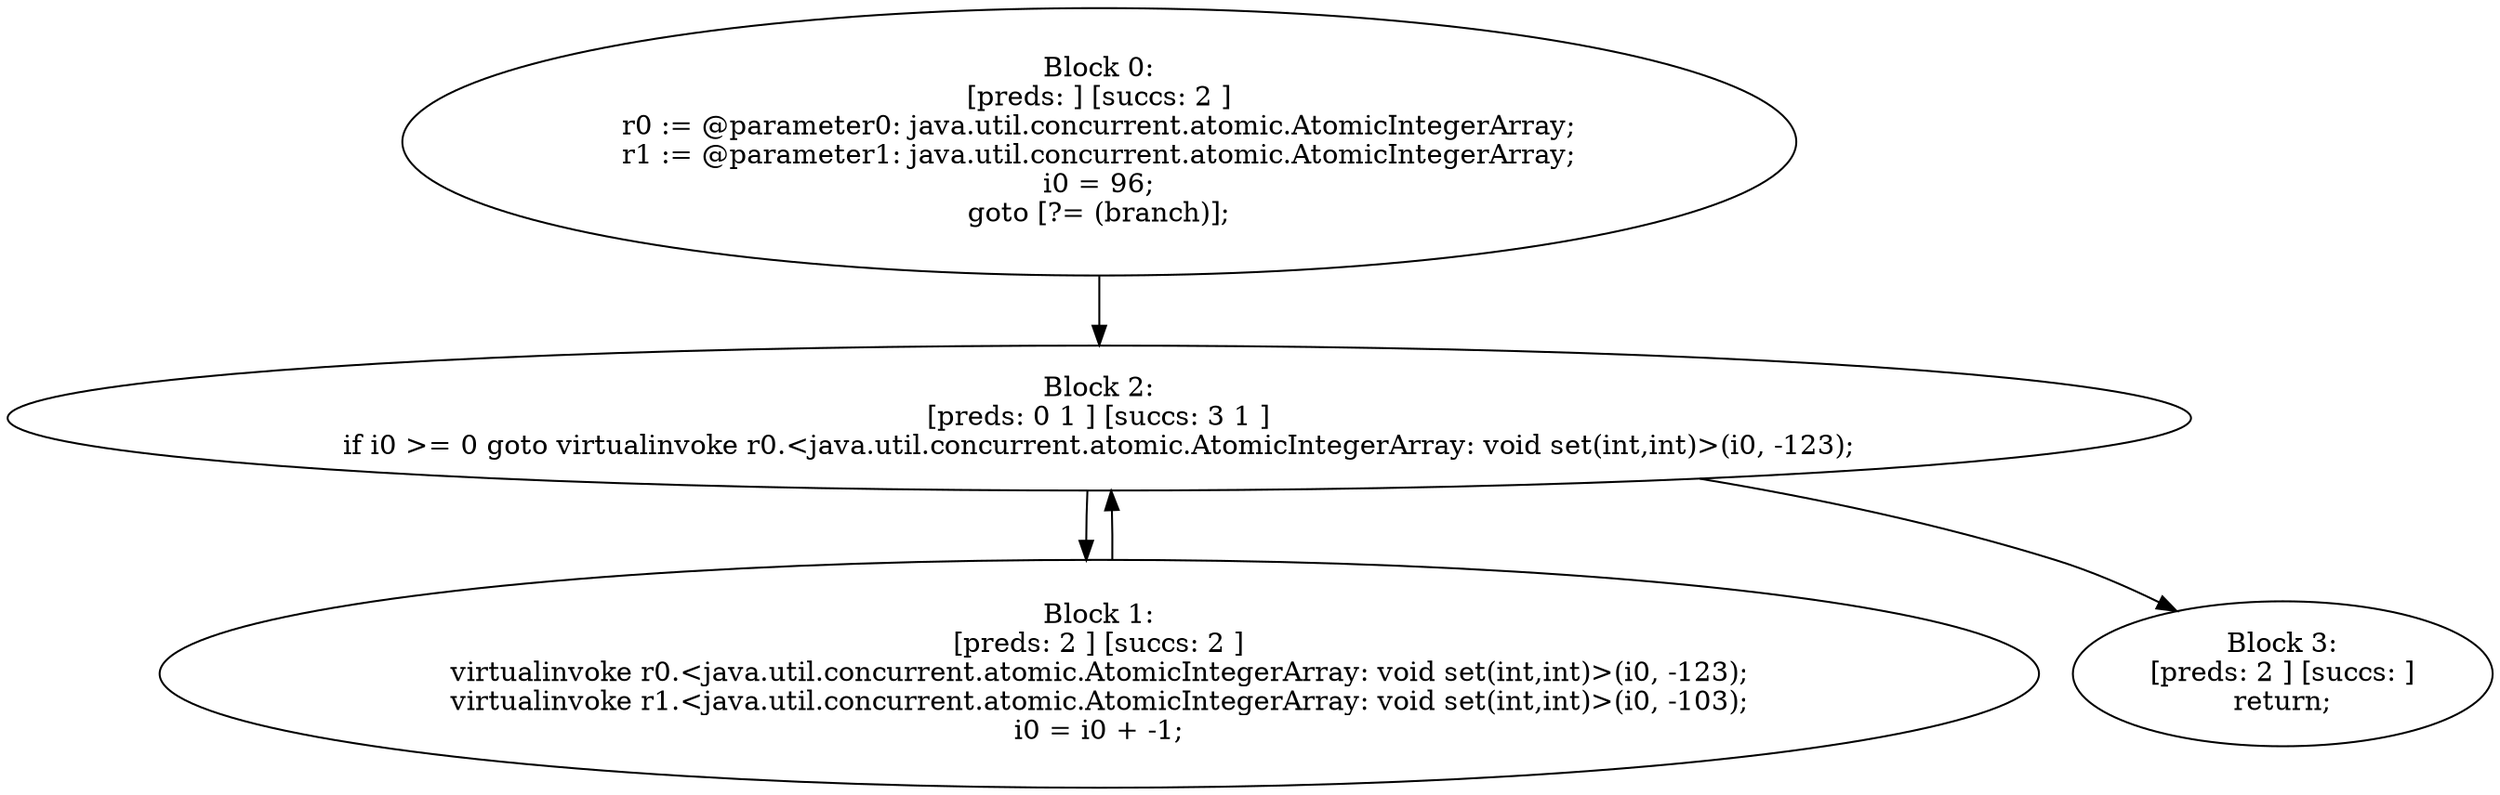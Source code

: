 digraph "unitGraph" {
    "Block 0:
[preds: ] [succs: 2 ]
r0 := @parameter0: java.util.concurrent.atomic.AtomicIntegerArray;
r1 := @parameter1: java.util.concurrent.atomic.AtomicIntegerArray;
i0 = 96;
goto [?= (branch)];
"
    "Block 1:
[preds: 2 ] [succs: 2 ]
virtualinvoke r0.<java.util.concurrent.atomic.AtomicIntegerArray: void set(int,int)>(i0, -123);
virtualinvoke r1.<java.util.concurrent.atomic.AtomicIntegerArray: void set(int,int)>(i0, -103);
i0 = i0 + -1;
"
    "Block 2:
[preds: 0 1 ] [succs: 3 1 ]
if i0 >= 0 goto virtualinvoke r0.<java.util.concurrent.atomic.AtomicIntegerArray: void set(int,int)>(i0, -123);
"
    "Block 3:
[preds: 2 ] [succs: ]
return;
"
    "Block 0:
[preds: ] [succs: 2 ]
r0 := @parameter0: java.util.concurrent.atomic.AtomicIntegerArray;
r1 := @parameter1: java.util.concurrent.atomic.AtomicIntegerArray;
i0 = 96;
goto [?= (branch)];
"->"Block 2:
[preds: 0 1 ] [succs: 3 1 ]
if i0 >= 0 goto virtualinvoke r0.<java.util.concurrent.atomic.AtomicIntegerArray: void set(int,int)>(i0, -123);
";
    "Block 1:
[preds: 2 ] [succs: 2 ]
virtualinvoke r0.<java.util.concurrent.atomic.AtomicIntegerArray: void set(int,int)>(i0, -123);
virtualinvoke r1.<java.util.concurrent.atomic.AtomicIntegerArray: void set(int,int)>(i0, -103);
i0 = i0 + -1;
"->"Block 2:
[preds: 0 1 ] [succs: 3 1 ]
if i0 >= 0 goto virtualinvoke r0.<java.util.concurrent.atomic.AtomicIntegerArray: void set(int,int)>(i0, -123);
";
    "Block 2:
[preds: 0 1 ] [succs: 3 1 ]
if i0 >= 0 goto virtualinvoke r0.<java.util.concurrent.atomic.AtomicIntegerArray: void set(int,int)>(i0, -123);
"->"Block 3:
[preds: 2 ] [succs: ]
return;
";
    "Block 2:
[preds: 0 1 ] [succs: 3 1 ]
if i0 >= 0 goto virtualinvoke r0.<java.util.concurrent.atomic.AtomicIntegerArray: void set(int,int)>(i0, -123);
"->"Block 1:
[preds: 2 ] [succs: 2 ]
virtualinvoke r0.<java.util.concurrent.atomic.AtomicIntegerArray: void set(int,int)>(i0, -123);
virtualinvoke r1.<java.util.concurrent.atomic.AtomicIntegerArray: void set(int,int)>(i0, -103);
i0 = i0 + -1;
";
}
